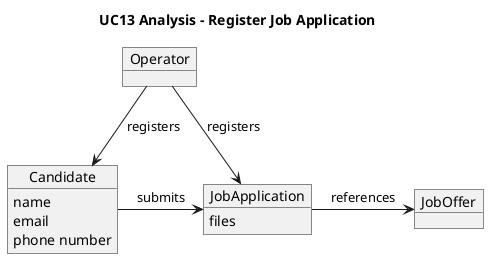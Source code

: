 @startuml
'https://plantuml.com/class-diagram

title UC13 Analysis - Register Job Application

object Operator{
}

object JobOffer

object JobApplication{
files
}

object Candidate{
name
email
phone number
}

JobApplication ->JobOffer : references
Candidate -> JobApplication: submits
Operator -> JobApplication: registers
Operator --> Candidate: registers

@enduml